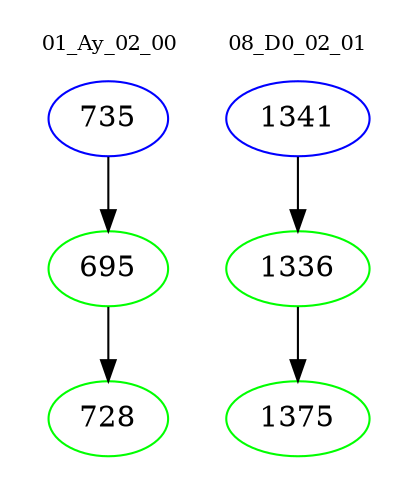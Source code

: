 digraph{
subgraph cluster_0 {
color = white
label = "01_Ay_02_00";
fontsize=10;
T0_735 [label="735", color="blue"]
T0_735 -> T0_695 [color="black"]
T0_695 [label="695", color="green"]
T0_695 -> T0_728 [color="black"]
T0_728 [label="728", color="green"]
}
subgraph cluster_1 {
color = white
label = "08_D0_02_01";
fontsize=10;
T1_1341 [label="1341", color="blue"]
T1_1341 -> T1_1336 [color="black"]
T1_1336 [label="1336", color="green"]
T1_1336 -> T1_1375 [color="black"]
T1_1375 [label="1375", color="green"]
}
}
